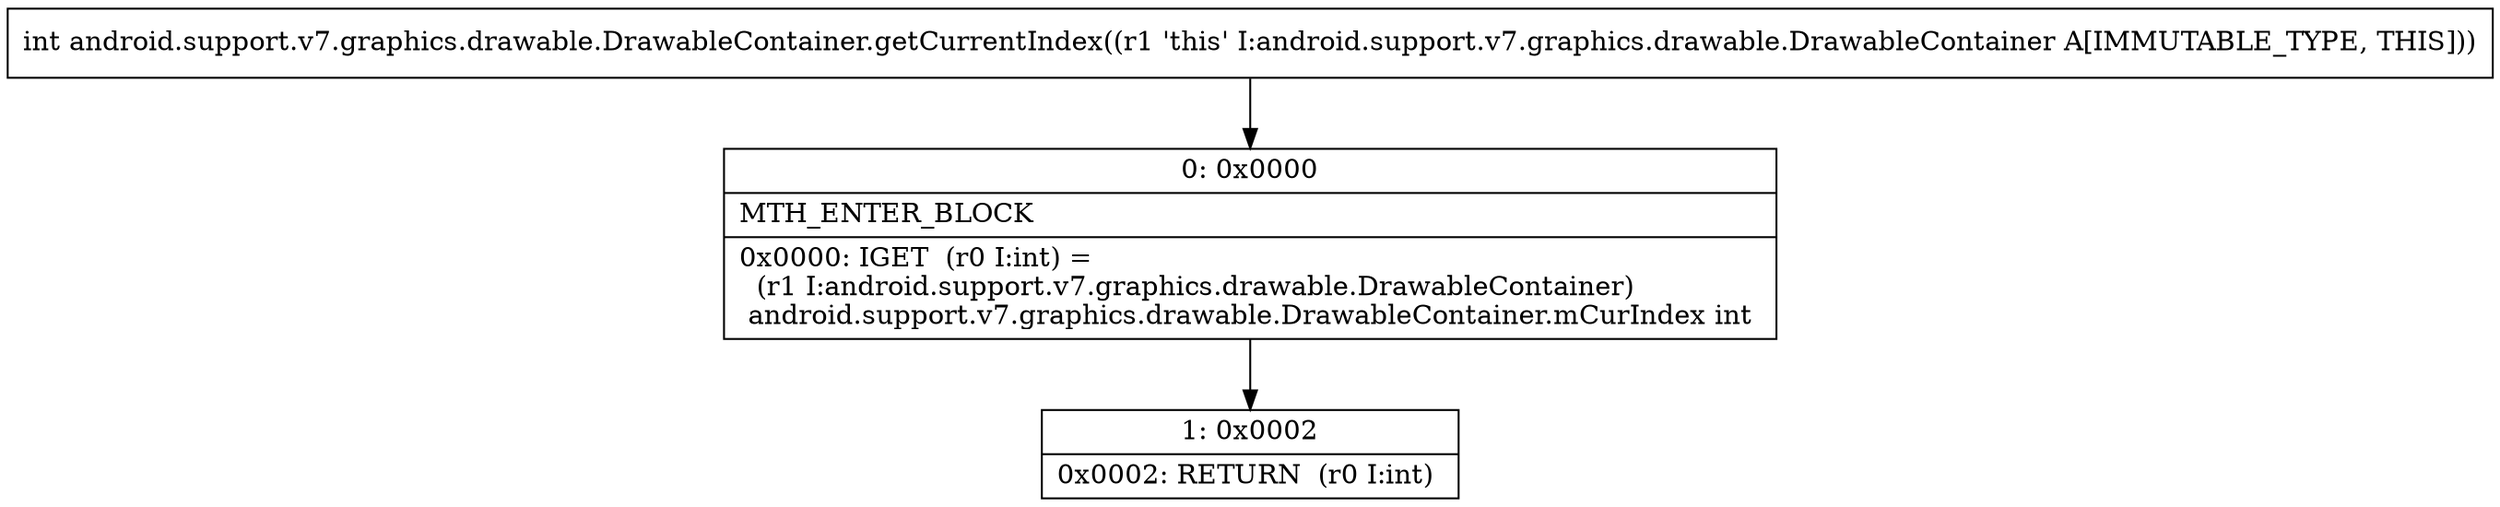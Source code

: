 digraph "CFG forandroid.support.v7.graphics.drawable.DrawableContainer.getCurrentIndex()I" {
Node_0 [shape=record,label="{0\:\ 0x0000|MTH_ENTER_BLOCK\l|0x0000: IGET  (r0 I:int) = \l  (r1 I:android.support.v7.graphics.drawable.DrawableContainer)\l android.support.v7.graphics.drawable.DrawableContainer.mCurIndex int \l}"];
Node_1 [shape=record,label="{1\:\ 0x0002|0x0002: RETURN  (r0 I:int) \l}"];
MethodNode[shape=record,label="{int android.support.v7.graphics.drawable.DrawableContainer.getCurrentIndex((r1 'this' I:android.support.v7.graphics.drawable.DrawableContainer A[IMMUTABLE_TYPE, THIS])) }"];
MethodNode -> Node_0;
Node_0 -> Node_1;
}

